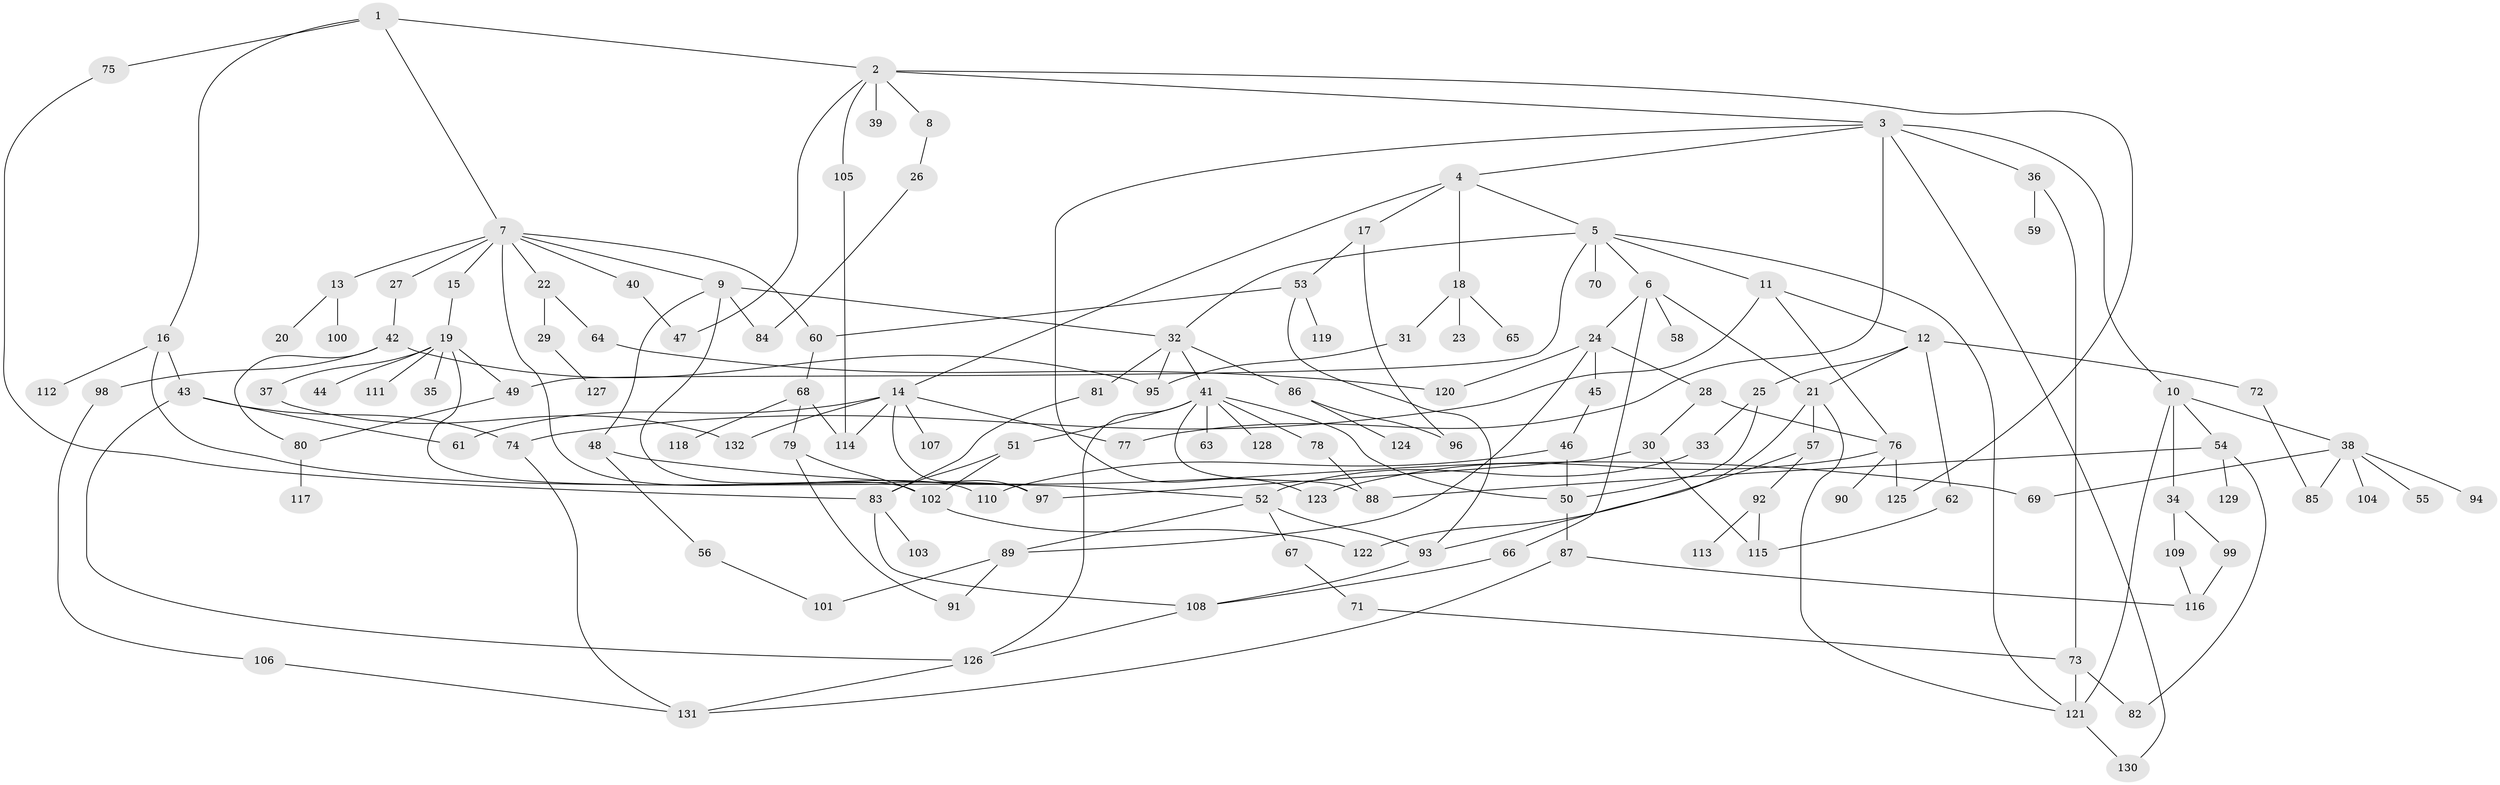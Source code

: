 // coarse degree distribution, {1: 0.36363636363636365, 4: 0.09090909090909091, 2: 0.18181818181818182, 3: 0.16666666666666666, 5: 0.07575757575757576, 6: 0.045454545454545456, 13: 0.015151515151515152, 8: 0.015151515151515152, 18: 0.015151515151515152, 7: 0.015151515151515152, 10: 0.015151515151515152}
// Generated by graph-tools (version 1.1) at 2025/44/03/04/25 21:44:57]
// undirected, 132 vertices, 188 edges
graph export_dot {
graph [start="1"]
  node [color=gray90,style=filled];
  1;
  2;
  3;
  4;
  5;
  6;
  7;
  8;
  9;
  10;
  11;
  12;
  13;
  14;
  15;
  16;
  17;
  18;
  19;
  20;
  21;
  22;
  23;
  24;
  25;
  26;
  27;
  28;
  29;
  30;
  31;
  32;
  33;
  34;
  35;
  36;
  37;
  38;
  39;
  40;
  41;
  42;
  43;
  44;
  45;
  46;
  47;
  48;
  49;
  50;
  51;
  52;
  53;
  54;
  55;
  56;
  57;
  58;
  59;
  60;
  61;
  62;
  63;
  64;
  65;
  66;
  67;
  68;
  69;
  70;
  71;
  72;
  73;
  74;
  75;
  76;
  77;
  78;
  79;
  80;
  81;
  82;
  83;
  84;
  85;
  86;
  87;
  88;
  89;
  90;
  91;
  92;
  93;
  94;
  95;
  96;
  97;
  98;
  99;
  100;
  101;
  102;
  103;
  104;
  105;
  106;
  107;
  108;
  109;
  110;
  111;
  112;
  113;
  114;
  115;
  116;
  117;
  118;
  119;
  120;
  121;
  122;
  123;
  124;
  125;
  126;
  127;
  128;
  129;
  130;
  131;
  132;
  1 -- 2;
  1 -- 7;
  1 -- 16;
  1 -- 75;
  2 -- 3;
  2 -- 8;
  2 -- 39;
  2 -- 105;
  2 -- 125;
  2 -- 47;
  3 -- 4;
  3 -- 10;
  3 -- 36;
  3 -- 123;
  3 -- 130;
  3 -- 77;
  4 -- 5;
  4 -- 14;
  4 -- 17;
  4 -- 18;
  5 -- 6;
  5 -- 11;
  5 -- 32;
  5 -- 70;
  5 -- 121;
  5 -- 49;
  6 -- 21;
  6 -- 24;
  6 -- 58;
  6 -- 66;
  7 -- 9;
  7 -- 13;
  7 -- 15;
  7 -- 22;
  7 -- 27;
  7 -- 40;
  7 -- 110;
  7 -- 60;
  8 -- 26;
  9 -- 48;
  9 -- 84;
  9 -- 32;
  9 -- 102;
  10 -- 34;
  10 -- 38;
  10 -- 54;
  10 -- 121;
  11 -- 12;
  11 -- 76;
  11 -- 74;
  12 -- 25;
  12 -- 62;
  12 -- 72;
  12 -- 21;
  13 -- 20;
  13 -- 100;
  14 -- 77;
  14 -- 107;
  14 -- 132;
  14 -- 61;
  14 -- 114;
  14 -- 97;
  15 -- 19;
  16 -- 43;
  16 -- 52;
  16 -- 112;
  17 -- 53;
  17 -- 96;
  18 -- 23;
  18 -- 31;
  18 -- 65;
  19 -- 35;
  19 -- 37;
  19 -- 44;
  19 -- 49;
  19 -- 111;
  19 -- 97;
  21 -- 57;
  21 -- 93;
  21 -- 121;
  22 -- 29;
  22 -- 64;
  24 -- 28;
  24 -- 45;
  24 -- 89;
  24 -- 120;
  25 -- 33;
  25 -- 50;
  26 -- 84;
  27 -- 42;
  28 -- 30;
  28 -- 76;
  29 -- 127;
  30 -- 97;
  30 -- 115;
  31 -- 95;
  32 -- 41;
  32 -- 81;
  32 -- 86;
  32 -- 95;
  33 -- 52;
  34 -- 99;
  34 -- 109;
  36 -- 59;
  36 -- 73;
  37 -- 132;
  38 -- 55;
  38 -- 94;
  38 -- 104;
  38 -- 69;
  38 -- 85;
  40 -- 47;
  41 -- 51;
  41 -- 63;
  41 -- 78;
  41 -- 128;
  41 -- 88;
  41 -- 50;
  41 -- 126;
  42 -- 80;
  42 -- 98;
  42 -- 95;
  43 -- 61;
  43 -- 74;
  43 -- 126;
  45 -- 46;
  46 -- 110;
  46 -- 50;
  48 -- 56;
  48 -- 69;
  49 -- 80;
  50 -- 87;
  51 -- 102;
  51 -- 83;
  52 -- 67;
  52 -- 93;
  52 -- 89;
  53 -- 60;
  53 -- 119;
  53 -- 93;
  54 -- 88;
  54 -- 129;
  54 -- 82;
  56 -- 101;
  57 -- 92;
  57 -- 122;
  60 -- 68;
  62 -- 115;
  64 -- 120;
  66 -- 108;
  67 -- 71;
  68 -- 79;
  68 -- 118;
  68 -- 114;
  71 -- 73;
  72 -- 85;
  73 -- 82;
  73 -- 121;
  74 -- 131;
  75 -- 83;
  76 -- 90;
  76 -- 125;
  76 -- 123;
  78 -- 88;
  79 -- 91;
  79 -- 102;
  80 -- 117;
  81 -- 83;
  83 -- 103;
  83 -- 108;
  86 -- 124;
  86 -- 96;
  87 -- 116;
  87 -- 131;
  89 -- 91;
  89 -- 101;
  92 -- 113;
  92 -- 115;
  93 -- 108;
  98 -- 106;
  99 -- 116;
  102 -- 122;
  105 -- 114;
  106 -- 131;
  108 -- 126;
  109 -- 116;
  121 -- 130;
  126 -- 131;
}
